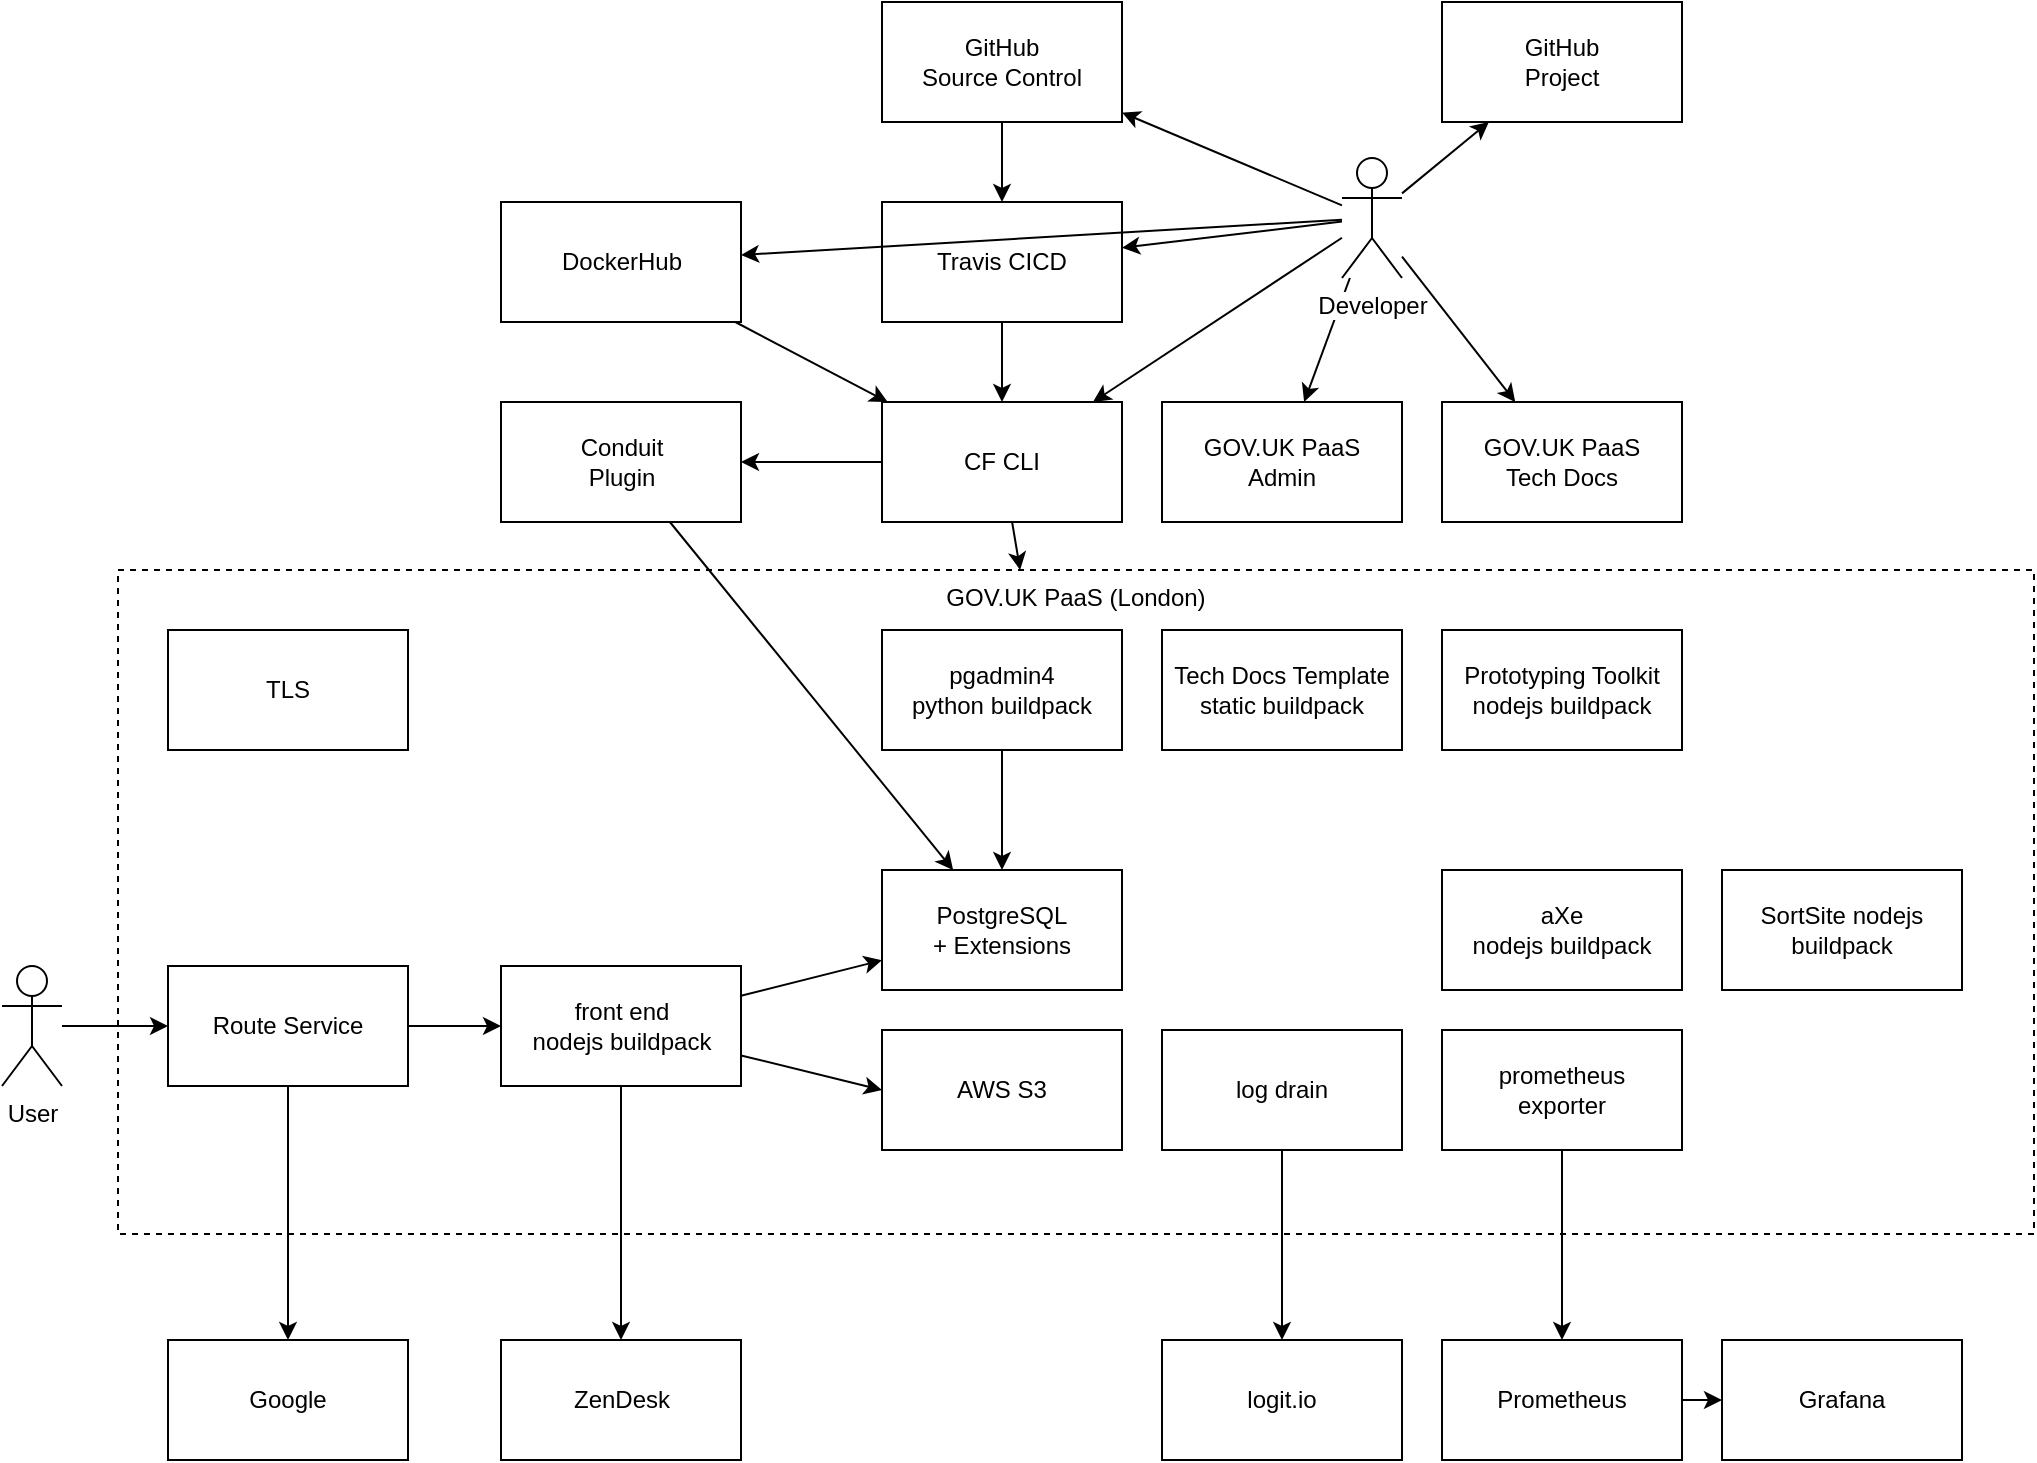<mxfile version="13.0.3" type="device" pages="2"><diagram id="yzkIKa8Fn5oubEFpUkRY" name="Sketch"><mxGraphModel dx="946" dy="600" grid="0" gridSize="10" guides="1" tooltips="1" connect="1" arrows="1" fold="1" page="1" pageScale="1" pageWidth="1169" pageHeight="827" math="0" shadow="0"><root><mxCell id="0"/><mxCell id="1" value="sketch" parent="0"/><mxCell id="Rhx2mJTgO_0Ge1LfiE4B-38" value="GOV.UK PaaS (London)" style="rounded=0;whiteSpace=wrap;html=1;fillColor=none;dashed=1;verticalAlign=top;" parent="1" vertex="1"><mxGeometry x="200" y="333" width="958" height="332" as="geometry"/></mxCell><mxCell id="Rhx2mJTgO_0Ge1LfiE4B-1" value="PostgreSQL&lt;br&gt;+ Extensions" style="rounded=0;whiteSpace=wrap;html=1;" parent="1" vertex="1"><mxGeometry x="582" y="483" width="120" height="60" as="geometry"/></mxCell><mxCell id="Rhx2mJTgO_0Ge1LfiE4B-2" value="AWS S3" style="rounded=0;whiteSpace=wrap;html=1;" parent="1" vertex="1"><mxGeometry x="582" y="563" width="120" height="60" as="geometry"/></mxCell><mxCell id="Rhx2mJTgO_0Ge1LfiE4B-6" style="edgeStyle=orthogonalEdgeStyle;rounded=0;orthogonalLoop=1;jettySize=auto;html=1;" parent="1" source="Rhx2mJTgO_0Ge1LfiE4B-3" target="Rhx2mJTgO_0Ge1LfiE4B-1" edge="1"><mxGeometry relative="1" as="geometry"/></mxCell><mxCell id="Rhx2mJTgO_0Ge1LfiE4B-3" value="pgadmin4&lt;br&gt;python buildpack" style="rounded=0;whiteSpace=wrap;html=1;" parent="1" vertex="1"><mxGeometry x="582" y="363" width="120" height="60" as="geometry"/></mxCell><UserObject label="aXe&lt;br&gt;nodejs buildpack" link="https://github.com/dequelabs/axe-core" id="Rhx2mJTgO_0Ge1LfiE4B-4"><mxCell style="rounded=0;whiteSpace=wrap;html=1;" parent="1" vertex="1"><mxGeometry x="862" y="483" width="120" height="60" as="geometry"/></mxCell></UserObject><mxCell id="Rhx2mJTgO_0Ge1LfiE4B-9" style="rounded=0;orthogonalLoop=1;jettySize=auto;html=1;" parent="1" source="Rhx2mJTgO_0Ge1LfiE4B-7" target="Rhx2mJTgO_0Ge1LfiE4B-1" edge="1"><mxGeometry relative="1" as="geometry"/></mxCell><mxCell id="Rhx2mJTgO_0Ge1LfiE4B-28" style="edgeStyle=none;rounded=0;orthogonalLoop=1;jettySize=auto;html=1;entryX=0.5;entryY=0;entryDx=0;entryDy=0;" parent="1" source="Rhx2mJTgO_0Ge1LfiE4B-7" target="Rhx2mJTgO_0Ge1LfiE4B-21" edge="1"><mxGeometry relative="1" as="geometry"/></mxCell><mxCell id="Rhx2mJTgO_0Ge1LfiE4B-29" style="edgeStyle=none;rounded=0;orthogonalLoop=1;jettySize=auto;html=1;entryX=0;entryY=0.5;entryDx=0;entryDy=0;" parent="1" source="Rhx2mJTgO_0Ge1LfiE4B-7" target="Rhx2mJTgO_0Ge1LfiE4B-2" edge="1"><mxGeometry relative="1" as="geometry"/></mxCell><mxCell id="Rhx2mJTgO_0Ge1LfiE4B-7" value="front end&lt;br&gt;nodejs buildpack" style="rounded=0;whiteSpace=wrap;html=1;" parent="1" vertex="1"><mxGeometry x="391.5" y="531" width="120" height="60" as="geometry"/></mxCell><mxCell id="Rhx2mJTgO_0Ge1LfiE4B-10" value="GOV.UK PaaS&lt;br&gt;Admin" style="rounded=0;whiteSpace=wrap;html=1;" parent="1" vertex="1"><mxGeometry x="722" y="249" width="120" height="60" as="geometry"/></mxCell><mxCell id="Rhx2mJTgO_0Ge1LfiE4B-11" value="GOV.UK PaaS&lt;br&gt;Tech Docs" style="rounded=0;whiteSpace=wrap;html=1;" parent="1" vertex="1"><mxGeometry x="862" y="249" width="120" height="60" as="geometry"/></mxCell><mxCell id="Rhx2mJTgO_0Ge1LfiE4B-14" style="edgeStyle=none;rounded=0;orthogonalLoop=1;jettySize=auto;html=1;" parent="1" source="Rhx2mJTgO_0Ge1LfiE4B-12" target="Rhx2mJTgO_0Ge1LfiE4B-13" edge="1"><mxGeometry relative="1" as="geometry"/></mxCell><mxCell id="Rhx2mJTgO_0Ge1LfiE4B-40" style="edgeStyle=none;rounded=0;orthogonalLoop=1;jettySize=auto;html=1;" parent="1" source="Rhx2mJTgO_0Ge1LfiE4B-12" target="Rhx2mJTgO_0Ge1LfiE4B-38" edge="1"><mxGeometry relative="1" as="geometry"/></mxCell><mxCell id="Rhx2mJTgO_0Ge1LfiE4B-12" value="CF CLI" style="rounded=0;whiteSpace=wrap;html=1;" parent="1" vertex="1"><mxGeometry x="582" y="249" width="120" height="60" as="geometry"/></mxCell><mxCell id="Rhx2mJTgO_0Ge1LfiE4B-22" style="edgeStyle=none;rounded=0;orthogonalLoop=1;jettySize=auto;html=1;" parent="1" source="Rhx2mJTgO_0Ge1LfiE4B-13" target="Rhx2mJTgO_0Ge1LfiE4B-1" edge="1"><mxGeometry relative="1" as="geometry"/></mxCell><mxCell id="Rhx2mJTgO_0Ge1LfiE4B-13" value="Conduit&lt;br&gt;Plugin" style="rounded=0;whiteSpace=wrap;html=1;" parent="1" vertex="1"><mxGeometry x="391.5" y="249" width="120" height="60" as="geometry"/></mxCell><mxCell id="Rhx2mJTgO_0Ge1LfiE4B-18" style="edgeStyle=none;rounded=0;orthogonalLoop=1;jettySize=auto;html=1;" parent="1" source="Rhx2mJTgO_0Ge1LfiE4B-15" target="Rhx2mJTgO_0Ge1LfiE4B-12" edge="1"><mxGeometry relative="1" as="geometry"/></mxCell><mxCell id="Rhx2mJTgO_0Ge1LfiE4B-15" value="Travis CICD" style="rounded=0;whiteSpace=wrap;html=1;" parent="1" vertex="1"><mxGeometry x="582" y="149" width="120" height="60" as="geometry"/></mxCell><mxCell id="Rhx2mJTgO_0Ge1LfiE4B-19" style="edgeStyle=none;rounded=0;orthogonalLoop=1;jettySize=auto;html=1;" parent="1" source="Rhx2mJTgO_0Ge1LfiE4B-16" target="Rhx2mJTgO_0Ge1LfiE4B-15" edge="1"><mxGeometry relative="1" as="geometry"/></mxCell><mxCell id="Rhx2mJTgO_0Ge1LfiE4B-16" value="GitHub&lt;br&gt;Source Control" style="rounded=0;whiteSpace=wrap;html=1;" parent="1" vertex="1"><mxGeometry x="582" y="49" width="120" height="60" as="geometry"/></mxCell><mxCell id="Rhx2mJTgO_0Ge1LfiE4B-17" value="Prototyping Toolkit&lt;br&gt;nodejs buildpack" style="rounded=0;whiteSpace=wrap;html=1;" parent="1" vertex="1"><mxGeometry x="862" y="363" width="120" height="60" as="geometry"/></mxCell><mxCell id="Rhx2mJTgO_0Ge1LfiE4B-20" value="Tech Docs Template&lt;br&gt;static buildpack" style="rounded=0;whiteSpace=wrap;html=1;" parent="1" vertex="1"><mxGeometry x="722" y="363" width="120" height="60" as="geometry"/></mxCell><mxCell id="Rhx2mJTgO_0Ge1LfiE4B-21" value="ZenDesk" style="rounded=0;whiteSpace=wrap;html=1;" parent="1" vertex="1"><mxGeometry x="391.5" y="718" width="120" height="60" as="geometry"/></mxCell><mxCell id="Rhx2mJTgO_0Ge1LfiE4B-35" value="Google" style="rounded=0;whiteSpace=wrap;html=1;" parent="1" vertex="1"><mxGeometry x="225" y="718" width="120" height="60" as="geometry"/></mxCell><mxCell id="Rhx2mJTgO_0Ge1LfiE4B-34" style="edgeStyle=none;rounded=0;orthogonalLoop=1;jettySize=auto;html=1;" parent="1" source="Rhx2mJTgO_0Ge1LfiE4B-24" target="Rhx2mJTgO_0Ge1LfiE4B-7" edge="1"><mxGeometry relative="1" as="geometry"/></mxCell><mxCell id="Rhx2mJTgO_0Ge1LfiE4B-37" style="edgeStyle=none;rounded=0;orthogonalLoop=1;jettySize=auto;html=1;" parent="1" source="Rhx2mJTgO_0Ge1LfiE4B-24" target="Rhx2mJTgO_0Ge1LfiE4B-35" edge="1"><mxGeometry relative="1" as="geometry"/></mxCell><mxCell id="Rhx2mJTgO_0Ge1LfiE4B-24" value="Route Service" style="rounded=0;whiteSpace=wrap;html=1;" parent="1" vertex="1"><mxGeometry x="225" y="531" width="120" height="60" as="geometry"/></mxCell><mxCell id="Rhx2mJTgO_0Ge1LfiE4B-33" style="edgeStyle=none;rounded=0;orthogonalLoop=1;jettySize=auto;html=1;" parent="1" source="Rhx2mJTgO_0Ge1LfiE4B-30" target="Rhx2mJTgO_0Ge1LfiE4B-24" edge="1"><mxGeometry relative="1" as="geometry"/></mxCell><mxCell id="Rhx2mJTgO_0Ge1LfiE4B-30" value="User" style="shape=umlActor;verticalLabelPosition=bottom;labelBackgroundColor=#ffffff;verticalAlign=top;html=1;outlineConnect=0;" parent="1" vertex="1"><mxGeometry x="142" y="531" width="30" height="60" as="geometry"/></mxCell><mxCell id="Rhx2mJTgO_0Ge1LfiE4B-42" style="edgeStyle=none;rounded=0;orthogonalLoop=1;jettySize=auto;html=1;" parent="1" source="Rhx2mJTgO_0Ge1LfiE4B-41" target="Rhx2mJTgO_0Ge1LfiE4B-16" edge="1"><mxGeometry relative="1" as="geometry"/></mxCell><mxCell id="Rhx2mJTgO_0Ge1LfiE4B-43" style="edgeStyle=none;rounded=0;orthogonalLoop=1;jettySize=auto;html=1;" parent="1" source="Rhx2mJTgO_0Ge1LfiE4B-41" target="Rhx2mJTgO_0Ge1LfiE4B-15" edge="1"><mxGeometry relative="1" as="geometry"/></mxCell><mxCell id="Rhx2mJTgO_0Ge1LfiE4B-44" style="edgeStyle=none;rounded=0;orthogonalLoop=1;jettySize=auto;html=1;" parent="1" source="Rhx2mJTgO_0Ge1LfiE4B-41" target="Rhx2mJTgO_0Ge1LfiE4B-10" edge="1"><mxGeometry relative="1" as="geometry"/></mxCell><mxCell id="Rhx2mJTgO_0Ge1LfiE4B-45" style="edgeStyle=none;rounded=0;orthogonalLoop=1;jettySize=auto;html=1;" parent="1" source="Rhx2mJTgO_0Ge1LfiE4B-41" target="Rhx2mJTgO_0Ge1LfiE4B-11" edge="1"><mxGeometry relative="1" as="geometry"/></mxCell><mxCell id="Rhx2mJTgO_0Ge1LfiE4B-47" style="edgeStyle=none;rounded=0;orthogonalLoop=1;jettySize=auto;html=1;" parent="1" source="Rhx2mJTgO_0Ge1LfiE4B-41" target="Rhx2mJTgO_0Ge1LfiE4B-12" edge="1"><mxGeometry relative="1" as="geometry"/></mxCell><mxCell id="Rhx2mJTgO_0Ge1LfiE4B-50" style="edgeStyle=none;rounded=0;orthogonalLoop=1;jettySize=auto;html=1;" parent="1" source="Rhx2mJTgO_0Ge1LfiE4B-41" target="Rhx2mJTgO_0Ge1LfiE4B-49" edge="1"><mxGeometry relative="1" as="geometry"/></mxCell><mxCell id="KA_u_8S4TNMZFyEkBSwt-9" style="edgeStyle=none;rounded=0;orthogonalLoop=1;jettySize=auto;html=1;" parent="1" source="Rhx2mJTgO_0Ge1LfiE4B-41" target="KA_u_8S4TNMZFyEkBSwt-8" edge="1"><mxGeometry relative="1" as="geometry"/></mxCell><mxCell id="Rhx2mJTgO_0Ge1LfiE4B-41" value="Developer" style="shape=umlActor;verticalLabelPosition=bottom;labelBackgroundColor=#ffffff;verticalAlign=top;html=1;outlineConnect=0;fillColor=none;" parent="1" vertex="1"><mxGeometry x="812" y="127" width="30" height="60" as="geometry"/></mxCell><mxCell id="Rhx2mJTgO_0Ge1LfiE4B-51" style="edgeStyle=none;rounded=0;orthogonalLoop=1;jettySize=auto;html=1;" parent="1" source="Rhx2mJTgO_0Ge1LfiE4B-49" target="Rhx2mJTgO_0Ge1LfiE4B-12" edge="1"><mxGeometry relative="1" as="geometry"/></mxCell><mxCell id="Rhx2mJTgO_0Ge1LfiE4B-49" value="DockerHub" style="rounded=0;whiteSpace=wrap;html=1;" parent="1" vertex="1"><mxGeometry x="391.5" y="149" width="120" height="60" as="geometry"/></mxCell><mxCell id="KA_u_8S4TNMZFyEkBSwt-1" value="TLS" style="rounded=0;whiteSpace=wrap;html=1;" parent="1" vertex="1"><mxGeometry x="225" y="363" width="120" height="60" as="geometry"/></mxCell><mxCell id="KA_u_8S4TNMZFyEkBSwt-4" style="edgeStyle=none;rounded=0;orthogonalLoop=1;jettySize=auto;html=1;" parent="1" source="KA_u_8S4TNMZFyEkBSwt-2" target="KA_u_8S4TNMZFyEkBSwt-3" edge="1"><mxGeometry relative="1" as="geometry"/></mxCell><mxCell id="KA_u_8S4TNMZFyEkBSwt-2" value="log drain" style="rounded=0;whiteSpace=wrap;html=1;" parent="1" vertex="1"><mxGeometry x="722" y="563" width="120" height="60" as="geometry"/></mxCell><mxCell id="KA_u_8S4TNMZFyEkBSwt-3" value="logit.io" style="rounded=0;whiteSpace=wrap;html=1;" parent="1" vertex="1"><mxGeometry x="722" y="718" width="120" height="60" as="geometry"/></mxCell><mxCell id="KA_u_8S4TNMZFyEkBSwt-7" style="edgeStyle=none;rounded=0;orthogonalLoop=1;jettySize=auto;html=1;entryX=0.5;entryY=0;entryDx=0;entryDy=0;" parent="1" source="KA_u_8S4TNMZFyEkBSwt-5" target="KA_u_8S4TNMZFyEkBSwt-6" edge="1"><mxGeometry relative="1" as="geometry"/></mxCell><mxCell id="KA_u_8S4TNMZFyEkBSwt-5" value="prometheus&lt;br&gt;exporter" style="rounded=0;whiteSpace=wrap;html=1;" parent="1" vertex="1"><mxGeometry x="862" y="563" width="120" height="60" as="geometry"/></mxCell><mxCell id="KA_u_8S4TNMZFyEkBSwt-11" style="edgeStyle=none;rounded=0;orthogonalLoop=1;jettySize=auto;html=1;" parent="1" source="KA_u_8S4TNMZFyEkBSwt-6" target="KA_u_8S4TNMZFyEkBSwt-10" edge="1"><mxGeometry relative="1" as="geometry"/></mxCell><mxCell id="KA_u_8S4TNMZFyEkBSwt-6" value="Prometheus" style="rounded=0;whiteSpace=wrap;html=1;" parent="1" vertex="1"><mxGeometry x="862" y="718" width="120" height="60" as="geometry"/></mxCell><mxCell id="KA_u_8S4TNMZFyEkBSwt-8" value="GitHub&lt;br&gt;Project" style="rounded=0;whiteSpace=wrap;html=1;" parent="1" vertex="1"><mxGeometry x="862" y="49" width="120" height="60" as="geometry"/></mxCell><mxCell id="KA_u_8S4TNMZFyEkBSwt-10" value="Grafana" style="rounded=0;whiteSpace=wrap;html=1;" parent="1" vertex="1"><mxGeometry x="1002" y="718" width="120" height="60" as="geometry"/></mxCell><UserObject label="SortSite nodejs buildpack" link="https://www.powermapper.com/products/sortsite/developer/" id="Sd_UvWefeYnVgPHxDPLk-2"><mxCell style="rounded=0;whiteSpace=wrap;html=1;" parent="1" vertex="1"><mxGeometry x="1002" y="483" width="120" height="60" as="geometry"/></mxCell></UserObject><mxCell id="KA_u_8S4TNMZFyEkBSwt-12" value="guidance" parent="0" visible="0"/><mxCell id="KA_u_8S4TNMZFyEkBSwt-13" value="" style="ellipse;whiteSpace=wrap;html=1;aspect=fixed;shadow=0;strokeColor=#B20000;fillColor=#e51400;fontFamily=Lucida Console;fontSize=12;fontColor=#ffffff;align=left;labelPosition=right;verticalLabelPosition=middle;verticalAlign=middle;" parent="KA_u_8S4TNMZFyEkBSwt-12" vertex="1"><mxGeometry x="734" y="356" width="18" height="18" as="geometry"/></mxCell><mxCell id="KA_u_8S4TNMZFyEkBSwt-14" value="" style="ellipse;whiteSpace=wrap;html=1;aspect=fixed;shadow=0;strokeColor=#B20000;fillColor=#e51400;fontFamily=Lucida Console;fontSize=12;fontColor=#ffffff;align=left;labelPosition=right;verticalLabelPosition=middle;verticalAlign=middle;" parent="KA_u_8S4TNMZFyEkBSwt-12" vertex="1"><mxGeometry x="869.5" y="356" width="18" height="18" as="geometry"/></mxCell><mxCell id="KA_u_8S4TNMZFyEkBSwt-15" value="" style="ellipse;whiteSpace=wrap;html=1;aspect=fixed;shadow=0;strokeColor=none;fillColor=#000000;fontFamily=Lucida Console;fontSize=12;fontColor=#ffffff;align=left;labelPosition=right;verticalLabelPosition=middle;verticalAlign=middle;" parent="KA_u_8S4TNMZFyEkBSwt-12" vertex="1"><mxGeometry x="873.5" y="39" width="18" height="18" as="geometry"/></mxCell><mxCell id="KA_u_8S4TNMZFyEkBSwt-16" value="" style="ellipse;whiteSpace=wrap;html=1;aspect=fixed;shadow=0;strokeColor=none;fillColor=#000000;fontFamily=Lucida Console;fontSize=12;fontColor=#ffffff;align=left;labelPosition=right;verticalLabelPosition=middle;verticalAlign=middle;" parent="KA_u_8S4TNMZFyEkBSwt-12" vertex="1"><mxGeometry x="864.5" y="235.5" width="18" height="18" as="geometry"/></mxCell><mxCell id="KA_u_8S4TNMZFyEkBSwt-17" value="" style="ellipse;whiteSpace=wrap;html=1;aspect=fixed;shadow=0;strokeColor=none;fillColor=#000000;fontFamily=Lucida Console;fontSize=12;fontColor=#ffffff;align=left;labelPosition=right;verticalLabelPosition=middle;verticalAlign=middle;" parent="KA_u_8S4TNMZFyEkBSwt-12" vertex="1"><mxGeometry x="662" y="474.5" width="18" height="18" as="geometry"/></mxCell><mxCell id="KA_u_8S4TNMZFyEkBSwt-18" value="" style="ellipse;whiteSpace=wrap;html=1;aspect=fixed;shadow=0;strokeColor=none;fillColor=#3333FF;fontFamily=Lucida Console;fontSize=12;fontColor=#ffffff;align=left;labelPosition=right;verticalLabelPosition=middle;verticalAlign=middle;" parent="KA_u_8S4TNMZFyEkBSwt-12" vertex="1"><mxGeometry x="898" y="356" width="18" height="18" as="geometry"/></mxCell><mxCell id="KA_u_8S4TNMZFyEkBSwt-19" value="" style="ellipse;whiteSpace=wrap;html=1;aspect=fixed;shadow=0;strokeColor=none;fillColor=#3333FF;fontFamily=Lucida Console;fontSize=12;fontColor=#ffffff;align=left;labelPosition=right;verticalLabelPosition=middle;verticalAlign=middle;" parent="KA_u_8S4TNMZFyEkBSwt-12" vertex="1"><mxGeometry x="591" y="39" width="18" height="18" as="geometry"/></mxCell><mxCell id="KA_u_8S4TNMZFyEkBSwt-21" value="&lt;h1&gt;Key&lt;/h1&gt;" style="text;html=1;strokeColor=none;fillColor=none;spacing=5;spacingTop=-20;whiteSpace=wrap;overflow=hidden;rounded=0;" parent="KA_u_8S4TNMZFyEkBSwt-12" vertex="1"><mxGeometry x="36" y="27.5" width="190" height="41" as="geometry"/></mxCell><mxCell id="KA_u_8S4TNMZFyEkBSwt-27" value="GOV.UK PaaS Documentation" style="text;html=1;strokeColor=none;fillColor=none;align=center;verticalAlign=middle;whiteSpace=wrap;rounded=0;" parent="KA_u_8S4TNMZFyEkBSwt-12" vertex="1"><mxGeometry x="59" y="99" width="199" height="20" as="geometry"/></mxCell><mxCell id="KA_u_8S4TNMZFyEkBSwt-28" value="Example code" style="text;html=1;strokeColor=none;fillColor=none;align=center;verticalAlign=middle;whiteSpace=wrap;rounded=0;" parent="KA_u_8S4TNMZFyEkBSwt-12" vertex="1"><mxGeometry x="17" y="125" width="199" height="20" as="geometry"/></mxCell><mxCell id="KA_u_8S4TNMZFyEkBSwt-29" value="Other sources" style="text;html=1;strokeColor=none;fillColor=none;align=center;verticalAlign=middle;whiteSpace=wrap;rounded=0;" parent="KA_u_8S4TNMZFyEkBSwt-12" vertex="1"><mxGeometry x="15" y="150" width="199" height="20" as="geometry"/></mxCell><mxCell id="KA_u_8S4TNMZFyEkBSwt-30" value="" style="ellipse;whiteSpace=wrap;html=1;aspect=fixed;shadow=0;strokeColor=none;fillColor=#000000;fontFamily=Lucida Console;fontSize=12;fontColor=#ffffff;align=left;labelPosition=right;verticalLabelPosition=middle;verticalAlign=middle;" parent="KA_u_8S4TNMZFyEkBSwt-12" vertex="1"><mxGeometry x="226" y="356" width="18" height="18" as="geometry"/></mxCell><mxCell id="KA_u_8S4TNMZFyEkBSwt-31" value="" style="ellipse;whiteSpace=wrap;html=1;aspect=fixed;shadow=0;strokeColor=none;fillColor=#000000;fontFamily=Lucida Console;fontSize=12;fontColor=#ffffff;align=left;labelPosition=right;verticalLabelPosition=middle;verticalAlign=middle;" parent="KA_u_8S4TNMZFyEkBSwt-12" vertex="1"><mxGeometry x="584.5" y="554.5" width="18" height="18" as="geometry"/></mxCell><mxCell id="KA_u_8S4TNMZFyEkBSwt-32" value="" style="ellipse;whiteSpace=wrap;html=1;aspect=fixed;shadow=0;strokeColor=none;fillColor=#000000;fontFamily=Lucida Console;fontSize=12;fontColor=#ffffff;align=left;labelPosition=right;verticalLabelPosition=middle;verticalAlign=middle;" parent="KA_u_8S4TNMZFyEkBSwt-12" vertex="1"><mxGeometry x="235" y="521.5" width="18" height="18" as="geometry"/></mxCell><mxCell id="KA_u_8S4TNMZFyEkBSwt-33" value="" style="ellipse;whiteSpace=wrap;html=1;aspect=fixed;shadow=0;strokeColor=#B20000;fillColor=#e51400;fontFamily=Lucida Console;fontSize=12;fontColor=#ffffff;align=left;labelPosition=right;verticalLabelPosition=middle;verticalAlign=middle;" parent="KA_u_8S4TNMZFyEkBSwt-12" vertex="1"><mxGeometry x="258" y="521.5" width="18" height="18" as="geometry"/></mxCell><mxCell id="KA_u_8S4TNMZFyEkBSwt-34" value="" style="ellipse;whiteSpace=wrap;html=1;aspect=fixed;shadow=0;strokeColor=none;fillColor=#000000;fontFamily=Lucida Console;fontSize=12;fontColor=#ffffff;align=left;labelPosition=right;verticalLabelPosition=middle;verticalAlign=middle;" parent="KA_u_8S4TNMZFyEkBSwt-12" vertex="1"><mxGeometry x="869.5" y="554.5" width="18" height="18" as="geometry"/></mxCell><mxCell id="KA_u_8S4TNMZFyEkBSwt-35" value="" style="ellipse;whiteSpace=wrap;html=1;aspect=fixed;shadow=0;strokeColor=none;fillColor=#000000;fontFamily=Lucida Console;fontSize=12;fontColor=#ffffff;align=left;labelPosition=right;verticalLabelPosition=middle;verticalAlign=middle;" parent="KA_u_8S4TNMZFyEkBSwt-12" vertex="1"><mxGeometry x="727" y="554.5" width="18" height="18" as="geometry"/></mxCell><mxCell id="KA_u_8S4TNMZFyEkBSwt-22" value="GDS WAY" style="ellipse;whiteSpace=wrap;html=1;aspect=fixed;shadow=0;strokeColor=none;fillColor=#3333FF;fontFamily=Lucida Console;fontSize=12;fontColor=#ffffff;align=left;labelPosition=right;verticalLabelPosition=middle;verticalAlign=middle;" parent="KA_u_8S4TNMZFyEkBSwt-12" vertex="1"><mxGeometry x="41" y="74" width="18" height="18" as="geometry"/></mxCell><mxCell id="KA_u_8S4TNMZFyEkBSwt-23" value="GDS Way" style="text;html=1;strokeColor=none;fillColor=none;align=center;verticalAlign=middle;whiteSpace=wrap;rounded=0;" parent="KA_u_8S4TNMZFyEkBSwt-12" vertex="1"><mxGeometry x="31" y="74" width="144" height="20" as="geometry"/></mxCell><mxCell id="KA_u_8S4TNMZFyEkBSwt-24" value="" style="ellipse;whiteSpace=wrap;html=1;aspect=fixed;shadow=0;strokeColor=none;fillColor=#000000;fontFamily=Lucida Console;fontSize=12;fontColor=#ffffff;align=left;labelPosition=right;verticalLabelPosition=middle;verticalAlign=middle;" parent="KA_u_8S4TNMZFyEkBSwt-12" vertex="1"><mxGeometry x="41" y="100" width="18" height="18" as="geometry"/></mxCell><mxCell id="KA_u_8S4TNMZFyEkBSwt-25" value="" style="ellipse;whiteSpace=wrap;html=1;aspect=fixed;shadow=0;strokeColor=#B20000;fillColor=#e51400;fontFamily=Lucida Console;fontSize=12;fontColor=#ffffff;align=left;labelPosition=right;verticalLabelPosition=middle;verticalAlign=middle;" parent="KA_u_8S4TNMZFyEkBSwt-12" vertex="1"><mxGeometry x="41" y="126" width="18" height="18" as="geometry"/></mxCell><mxCell id="KA_u_8S4TNMZFyEkBSwt-26" value="" style="ellipse;whiteSpace=wrap;html=1;aspect=fixed;shadow=0;strokeColor=none;fillColor=#66FF66;fontFamily=Lucida Console;fontSize=12;fontColor=#ffffff;align=left;labelPosition=right;verticalLabelPosition=middle;verticalAlign=middle;" parent="KA_u_8S4TNMZFyEkBSwt-12" vertex="1"><mxGeometry x="41" y="152" width="18" height="18" as="geometry"/></mxCell><mxCell id="KA_u_8S4TNMZFyEkBSwt-36" value="" style="ellipse;whiteSpace=wrap;html=1;aspect=fixed;shadow=0;strokeColor=none;fillColor=#66FF66;fontFamily=Lucida Console;fontSize=12;fontColor=#ffffff;align=left;labelPosition=right;verticalLabelPosition=middle;verticalAlign=middle;" parent="KA_u_8S4TNMZFyEkBSwt-12" vertex="1"><mxGeometry x="591" y="244.5" width="18" height="18" as="geometry"/></mxCell><mxCell id="KA_u_8S4TNMZFyEkBSwt-37" value="" style="ellipse;whiteSpace=wrap;html=1;aspect=fixed;shadow=0;strokeColor=none;fillColor=#66FF66;fontFamily=Lucida Console;fontSize=12;fontColor=#ffffff;align=left;labelPosition=right;verticalLabelPosition=middle;verticalAlign=middle;" parent="KA_u_8S4TNMZFyEkBSwt-12" vertex="1"><mxGeometry x="591" y="142" width="18" height="18" as="geometry"/></mxCell><mxCell id="KA_u_8S4TNMZFyEkBSwt-38" value="" style="ellipse;whiteSpace=wrap;html=1;aspect=fixed;shadow=0;strokeColor=none;fillColor=#66FF66;fontFamily=Lucida Console;fontSize=12;fontColor=#ffffff;align=left;labelPosition=right;verticalLabelPosition=middle;verticalAlign=middle;" parent="KA_u_8S4TNMZFyEkBSwt-12" vertex="1"><mxGeometry x="399.5" y="141" width="18" height="18" as="geometry"/></mxCell><mxCell id="KA_u_8S4TNMZFyEkBSwt-39" value="" style="ellipse;whiteSpace=wrap;html=1;aspect=fixed;shadow=0;strokeColor=none;fillColor=#66FF66;fontFamily=Lucida Console;fontSize=12;fontColor=#ffffff;align=left;labelPosition=right;verticalLabelPosition=middle;verticalAlign=middle;" parent="KA_u_8S4TNMZFyEkBSwt-12" vertex="1"><mxGeometry x="1134" y="682" width="18" height="18" as="geometry"/></mxCell><mxCell id="KA_u_8S4TNMZFyEkBSwt-40" value="" style="ellipse;whiteSpace=wrap;html=1;aspect=fixed;shadow=0;strokeColor=none;fillColor=#000000;fontFamily=Lucida Console;fontSize=12;fontColor=#ffffff;align=left;labelPosition=right;verticalLabelPosition=middle;verticalAlign=middle;" parent="KA_u_8S4TNMZFyEkBSwt-12" vertex="1"><mxGeometry x="1128" y="339" width="18" height="18" as="geometry"/></mxCell></root></mxGraphModel></diagram><diagram id="QldTSM90N4Jaq82jyX4j" name="ABOUT"><mxGraphModel dx="1377" dy="975" grid="0" gridSize="10" guides="1" tooltips="1" connect="1" arrows="1" fold="1" page="1" pageScale="1" pageWidth="1169" pageHeight="827" math="0" shadow="0"><root><mxCell id="RLZn6WQfY5rXpSJAJnNc-0"/><mxCell id="RLZn6WQfY5rXpSJAJnNc-1" parent="RLZn6WQfY5rXpSJAJnNc-0"/><mxCell id="djf0hH3lLKvvJ5RexbLz-0" value="&lt;h1&gt;About&lt;/h1&gt;&lt;p&gt;A sketch based on a chat with John Kennard about potential hosting of GDS accessibility service on GOV.UK PaaS&lt;/p&gt;" style="text;html=1;strokeColor=none;fillColor=none;spacing=5;spacingTop=-20;whiteSpace=wrap;overflow=hidden;rounded=0;" vertex="1" parent="RLZn6WQfY5rXpSJAJnNc-1"><mxGeometry x="26" y="30" width="331" height="227" as="geometry"/></mxCell></root></mxGraphModel></diagram></mxfile>